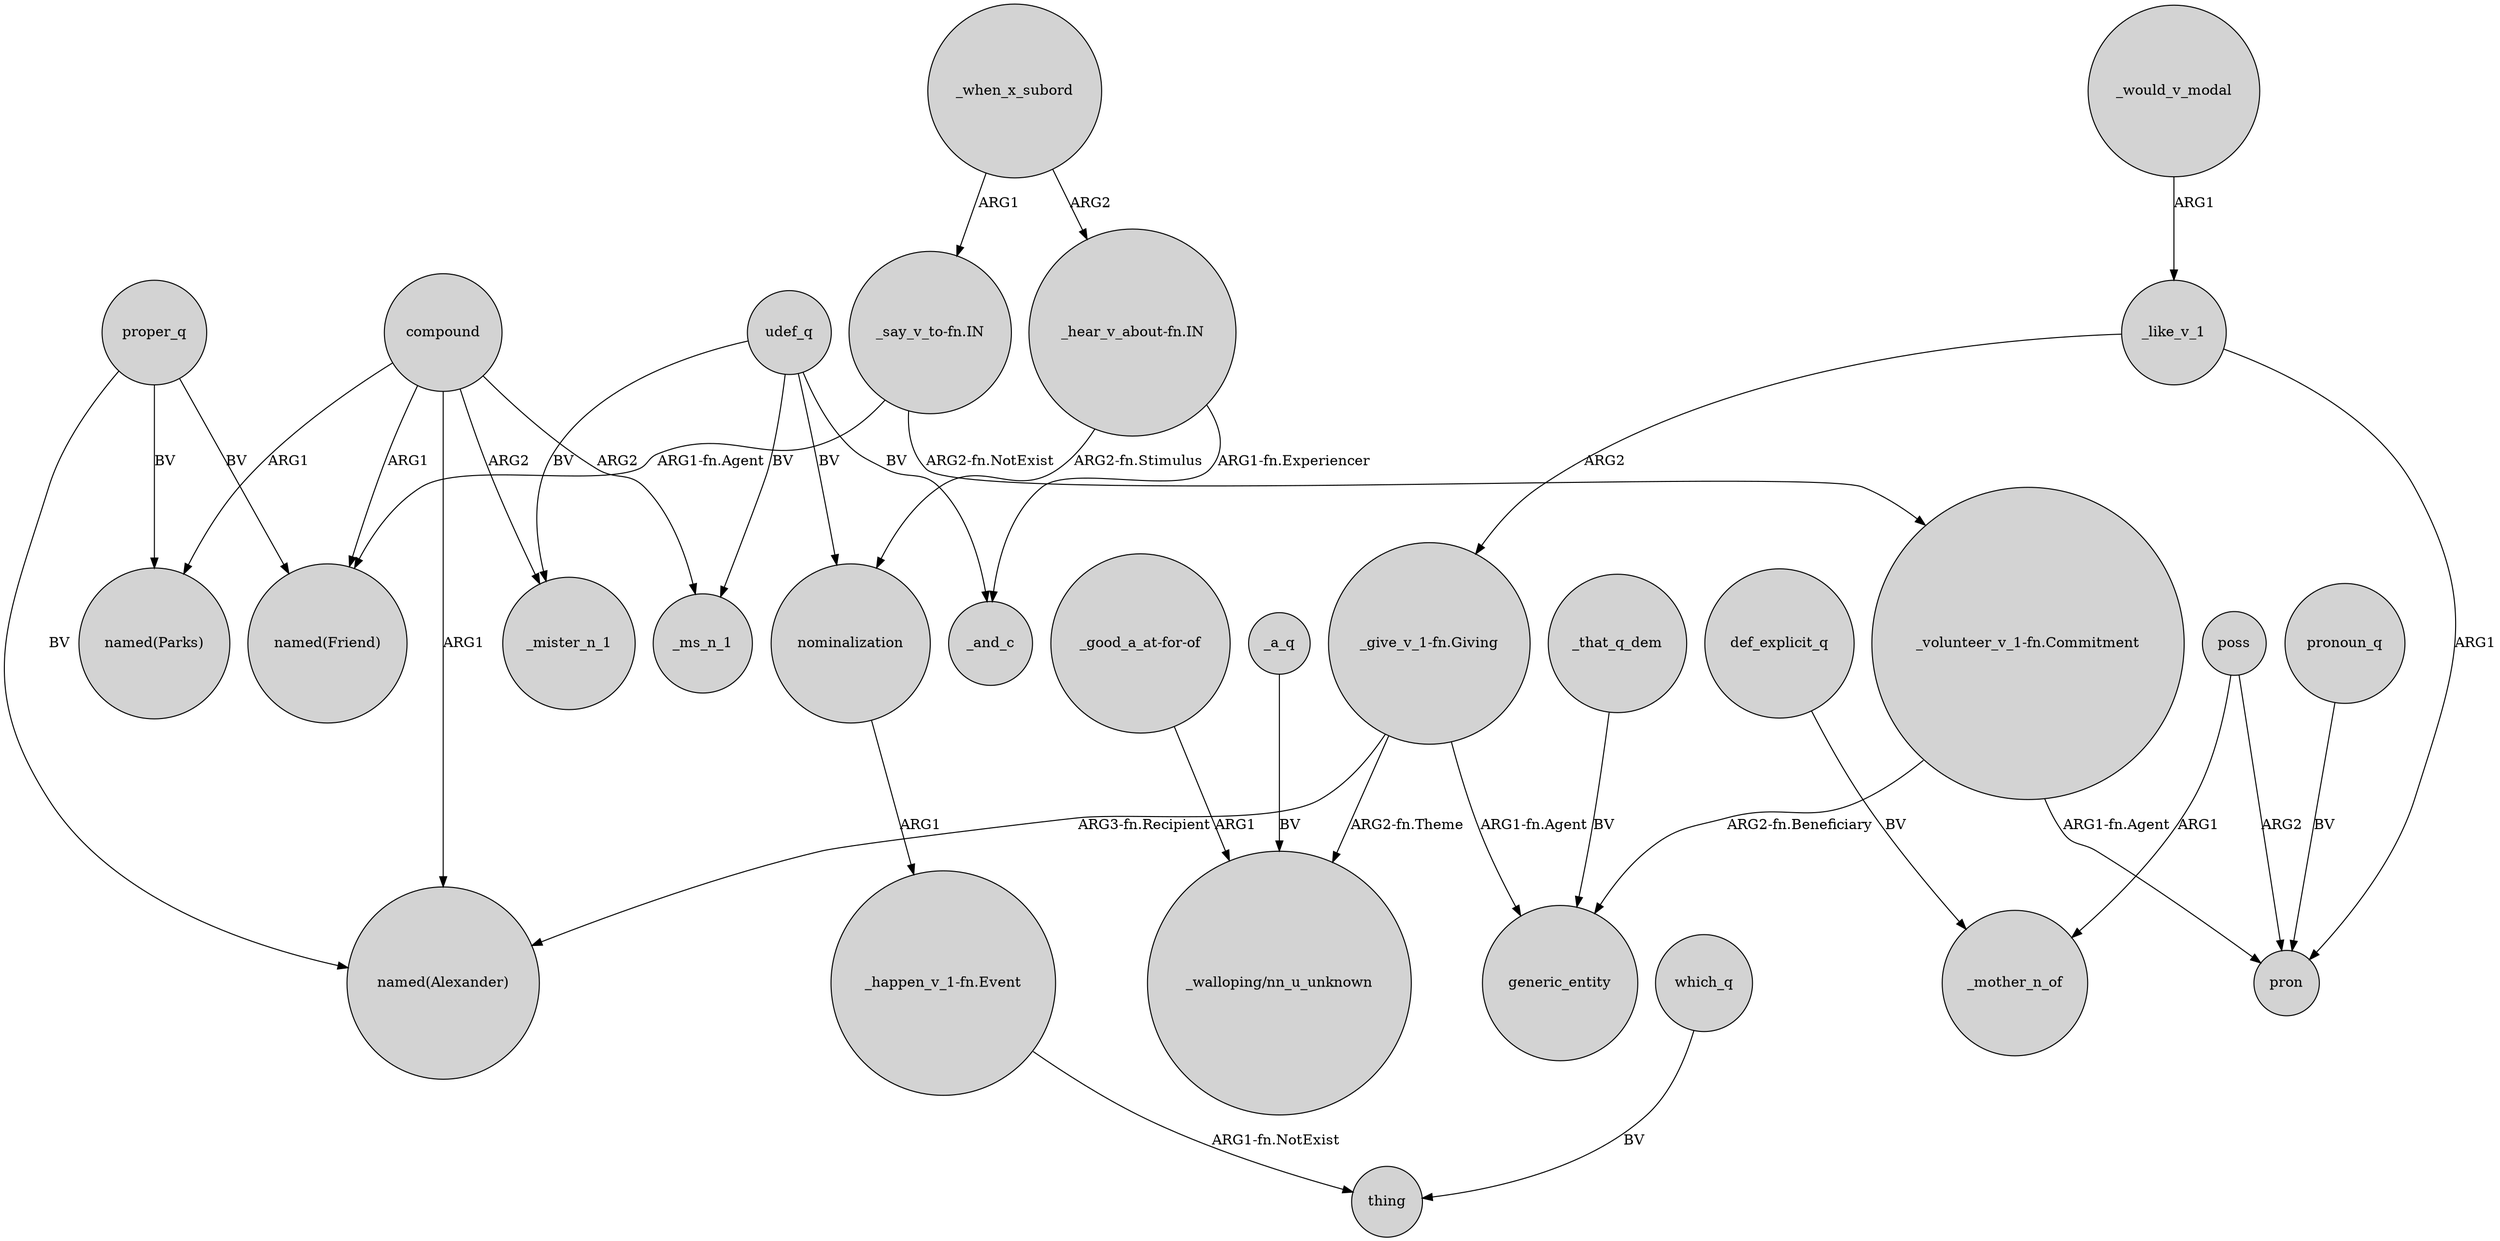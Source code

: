 digraph {
	node [shape=circle style=filled]
	"_volunteer_v_1-fn.Commitment" -> generic_entity [label="ARG2-fn.Beneficiary"]
	proper_q -> "named(Parks)" [label=BV]
	proper_q -> "named(Alexander)" [label=BV]
	poss -> pron [label=ARG2]
	_like_v_1 -> pron [label=ARG1]
	"_give_v_1-fn.Giving" -> generic_entity [label="ARG1-fn.Agent"]
	_when_x_subord -> "_hear_v_about-fn.IN" [label=ARG2]
	"_hear_v_about-fn.IN" -> _and_c [label="ARG1-fn.Experiencer"]
	_that_q_dem -> generic_entity [label=BV]
	_when_x_subord -> "_say_v_to-fn.IN" [label=ARG1]
	compound -> "named(Friend)" [label=ARG1]
	def_explicit_q -> _mother_n_of [label=BV]
	compound -> _mister_n_1 [label=ARG2]
	nominalization -> "_happen_v_1-fn.Event" [label=ARG1]
	udef_q -> _mister_n_1 [label=BV]
	"_give_v_1-fn.Giving" -> "named(Alexander)" [label="ARG3-fn.Recipient"]
	_a_q -> "_walloping/nn_u_unknown" [label=BV]
	compound -> "named(Alexander)" [label=ARG1]
	proper_q -> "named(Friend)" [label=BV]
	compound -> _ms_n_1 [label=ARG2]
	_like_v_1 -> "_give_v_1-fn.Giving" [label=ARG2]
	"_good_a_at-for-of" -> "_walloping/nn_u_unknown" [label=ARG1]
	_would_v_modal -> _like_v_1 [label=ARG1]
	"_say_v_to-fn.IN" -> "named(Friend)" [label="ARG1-fn.Agent"]
	pronoun_q -> pron [label=BV]
	udef_q -> _ms_n_1 [label=BV]
	"_happen_v_1-fn.Event" -> thing [label="ARG1-fn.NotExist"]
	"_say_v_to-fn.IN" -> "_volunteer_v_1-fn.Commitment" [label="ARG2-fn.NotExist"]
	poss -> _mother_n_of [label=ARG1]
	udef_q -> nominalization [label=BV]
	"_hear_v_about-fn.IN" -> nominalization [label="ARG2-fn.Stimulus"]
	"_give_v_1-fn.Giving" -> "_walloping/nn_u_unknown" [label="ARG2-fn.Theme"]
	compound -> "named(Parks)" [label=ARG1]
	udef_q -> _and_c [label=BV]
	"_volunteer_v_1-fn.Commitment" -> pron [label="ARG1-fn.Agent"]
	which_q -> thing [label=BV]
}
